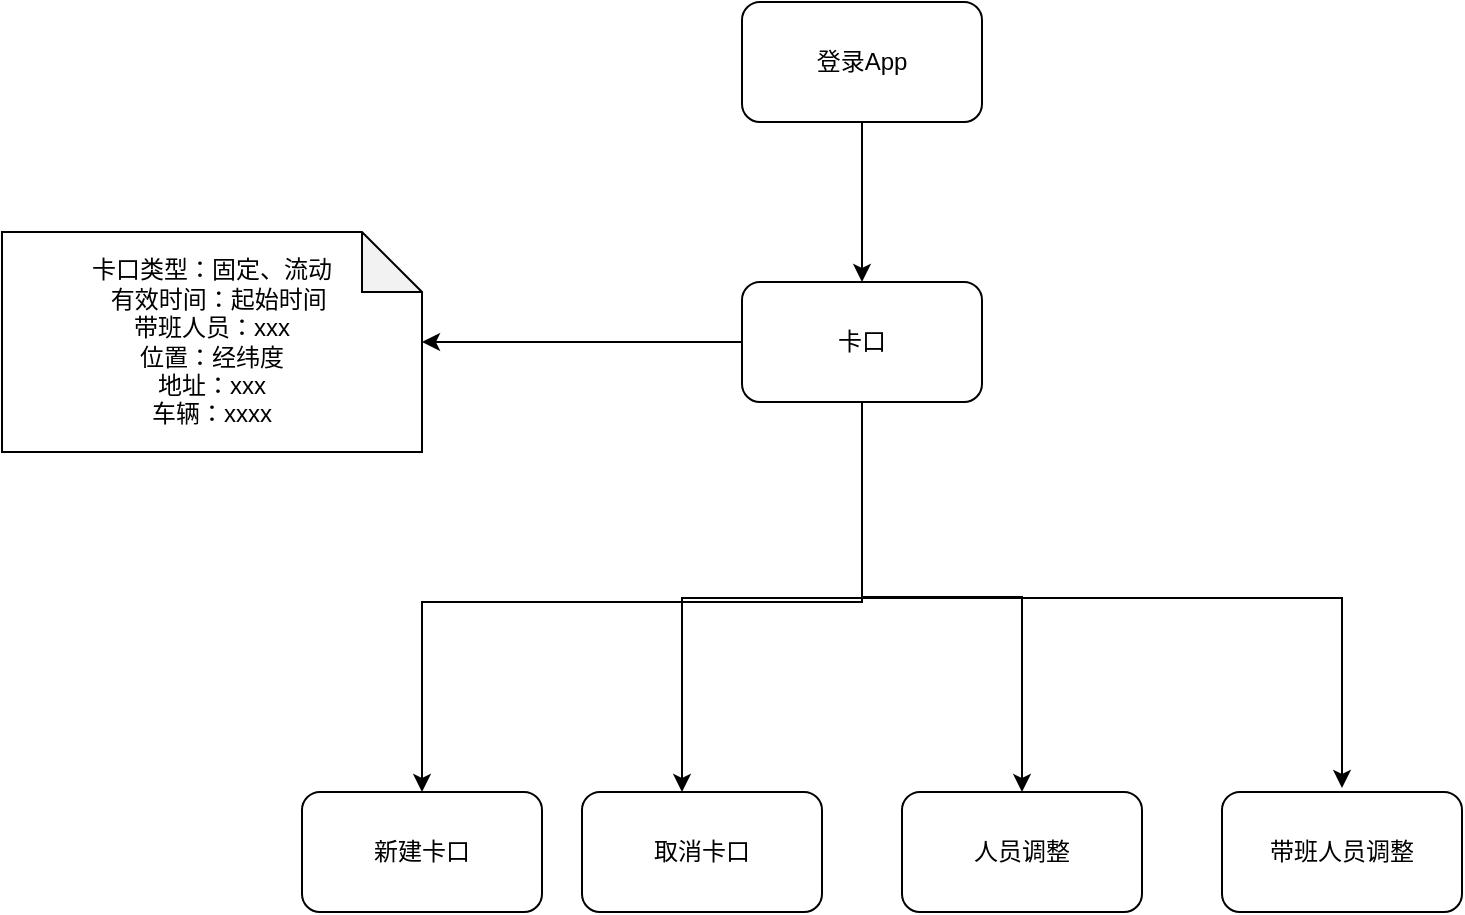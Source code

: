 <mxfile version="14.1.9" type="github">
  <diagram id="n11sDdEFJ_vp6peXoD-N" name="Page-1">
    <mxGraphModel dx="2249" dy="762" grid="1" gridSize="10" guides="1" tooltips="1" connect="1" arrows="1" fold="1" page="1" pageScale="1" pageWidth="827" pageHeight="1169" math="0" shadow="0">
      <root>
        <mxCell id="0" />
        <mxCell id="1" parent="0" />
        <mxCell id="1zeA-r3kMQLmuasdmlzO-5" value="" style="edgeStyle=orthogonalEdgeStyle;rounded=0;orthogonalLoop=1;jettySize=auto;html=1;" parent="1" source="1zeA-r3kMQLmuasdmlzO-1" target="1zeA-r3kMQLmuasdmlzO-2" edge="1">
          <mxGeometry relative="1" as="geometry" />
        </mxCell>
        <mxCell id="1zeA-r3kMQLmuasdmlzO-1" value="登录App" style="rounded=1;whiteSpace=wrap;html=1;" parent="1" vertex="1">
          <mxGeometry x="130" y="160" width="120" height="60" as="geometry" />
        </mxCell>
        <mxCell id="1zeA-r3kMQLmuasdmlzO-4" value="" style="edgeStyle=orthogonalEdgeStyle;rounded=0;orthogonalLoop=1;jettySize=auto;html=1;" parent="1" source="1zeA-r3kMQLmuasdmlzO-2" target="1zeA-r3kMQLmuasdmlzO-3" edge="1">
          <mxGeometry relative="1" as="geometry" />
        </mxCell>
        <mxCell id="1zeA-r3kMQLmuasdmlzO-7" value="" style="edgeStyle=orthogonalEdgeStyle;rounded=0;orthogonalLoop=1;jettySize=auto;html=1;" parent="1" source="1zeA-r3kMQLmuasdmlzO-2" target="1zeA-r3kMQLmuasdmlzO-6" edge="1">
          <mxGeometry relative="1" as="geometry">
            <Array as="points">
              <mxPoint x="190" y="458" />
              <mxPoint x="100" y="458" />
            </Array>
          </mxGeometry>
        </mxCell>
        <mxCell id="1zeA-r3kMQLmuasdmlzO-10" value="" style="edgeStyle=orthogonalEdgeStyle;rounded=0;orthogonalLoop=1;jettySize=auto;html=1;" parent="1" source="1zeA-r3kMQLmuasdmlzO-2" target="1zeA-r3kMQLmuasdmlzO-9" edge="1">
          <mxGeometry relative="1" as="geometry" />
        </mxCell>
        <mxCell id="1zeA-r3kMQLmuasdmlzO-14" style="edgeStyle=orthogonalEdgeStyle;rounded=0;orthogonalLoop=1;jettySize=auto;html=1;entryX=0.5;entryY=0;entryDx=0;entryDy=0;" parent="1" edge="1">
          <mxGeometry relative="1" as="geometry">
            <mxPoint x="190" y="358" as="sourcePoint" />
            <mxPoint x="430" y="553" as="targetPoint" />
            <Array as="points">
              <mxPoint x="190" y="458" />
              <mxPoint x="430" y="458" />
            </Array>
          </mxGeometry>
        </mxCell>
        <mxCell id="KwF2Bat1-6scguj7EXjO-2" value="" style="edgeStyle=orthogonalEdgeStyle;rounded=0;orthogonalLoop=1;jettySize=auto;html=1;" edge="1" parent="1" source="1zeA-r3kMQLmuasdmlzO-2" target="KwF2Bat1-6scguj7EXjO-1">
          <mxGeometry relative="1" as="geometry">
            <Array as="points">
              <mxPoint x="190" y="460" />
              <mxPoint x="-30" y="460" />
            </Array>
          </mxGeometry>
        </mxCell>
        <mxCell id="1zeA-r3kMQLmuasdmlzO-2" value="卡口" style="rounded=1;whiteSpace=wrap;html=1;" parent="1" vertex="1">
          <mxGeometry x="130" y="300" width="120" height="60" as="geometry" />
        </mxCell>
        <mxCell id="1zeA-r3kMQLmuasdmlzO-3" value="卡口类型：固定、流动&lt;br&gt;&amp;nbsp; 有效时间：起始时间&lt;br&gt;带班人员：xxx&lt;br&gt;位置：经纬度&lt;br&gt;地址：xxx&lt;br&gt;车辆：xxxx" style="shape=note;whiteSpace=wrap;html=1;backgroundOutline=1;darkOpacity=0.05;rounded=1;" parent="1" vertex="1">
          <mxGeometry x="-240" y="275" width="210" height="110" as="geometry" />
        </mxCell>
        <mxCell id="1zeA-r3kMQLmuasdmlzO-6" value="取消卡口" style="rounded=1;whiteSpace=wrap;html=1;" parent="1" vertex="1">
          <mxGeometry x="50" y="555" width="120" height="60" as="geometry" />
        </mxCell>
        <mxCell id="1zeA-r3kMQLmuasdmlzO-9" value="人员调整&lt;br&gt;" style="rounded=1;whiteSpace=wrap;html=1;" parent="1" vertex="1">
          <mxGeometry x="210" y="555" width="120" height="60" as="geometry" />
        </mxCell>
        <mxCell id="1zeA-r3kMQLmuasdmlzO-11" value="带班人员调整" style="rounded=1;whiteSpace=wrap;html=1;" parent="1" vertex="1">
          <mxGeometry x="370" y="555" width="120" height="60" as="geometry" />
        </mxCell>
        <mxCell id="KwF2Bat1-6scguj7EXjO-1" value="新建卡口" style="whiteSpace=wrap;html=1;rounded=1;" vertex="1" parent="1">
          <mxGeometry x="-90" y="555" width="120" height="60" as="geometry" />
        </mxCell>
      </root>
    </mxGraphModel>
  </diagram>
</mxfile>
